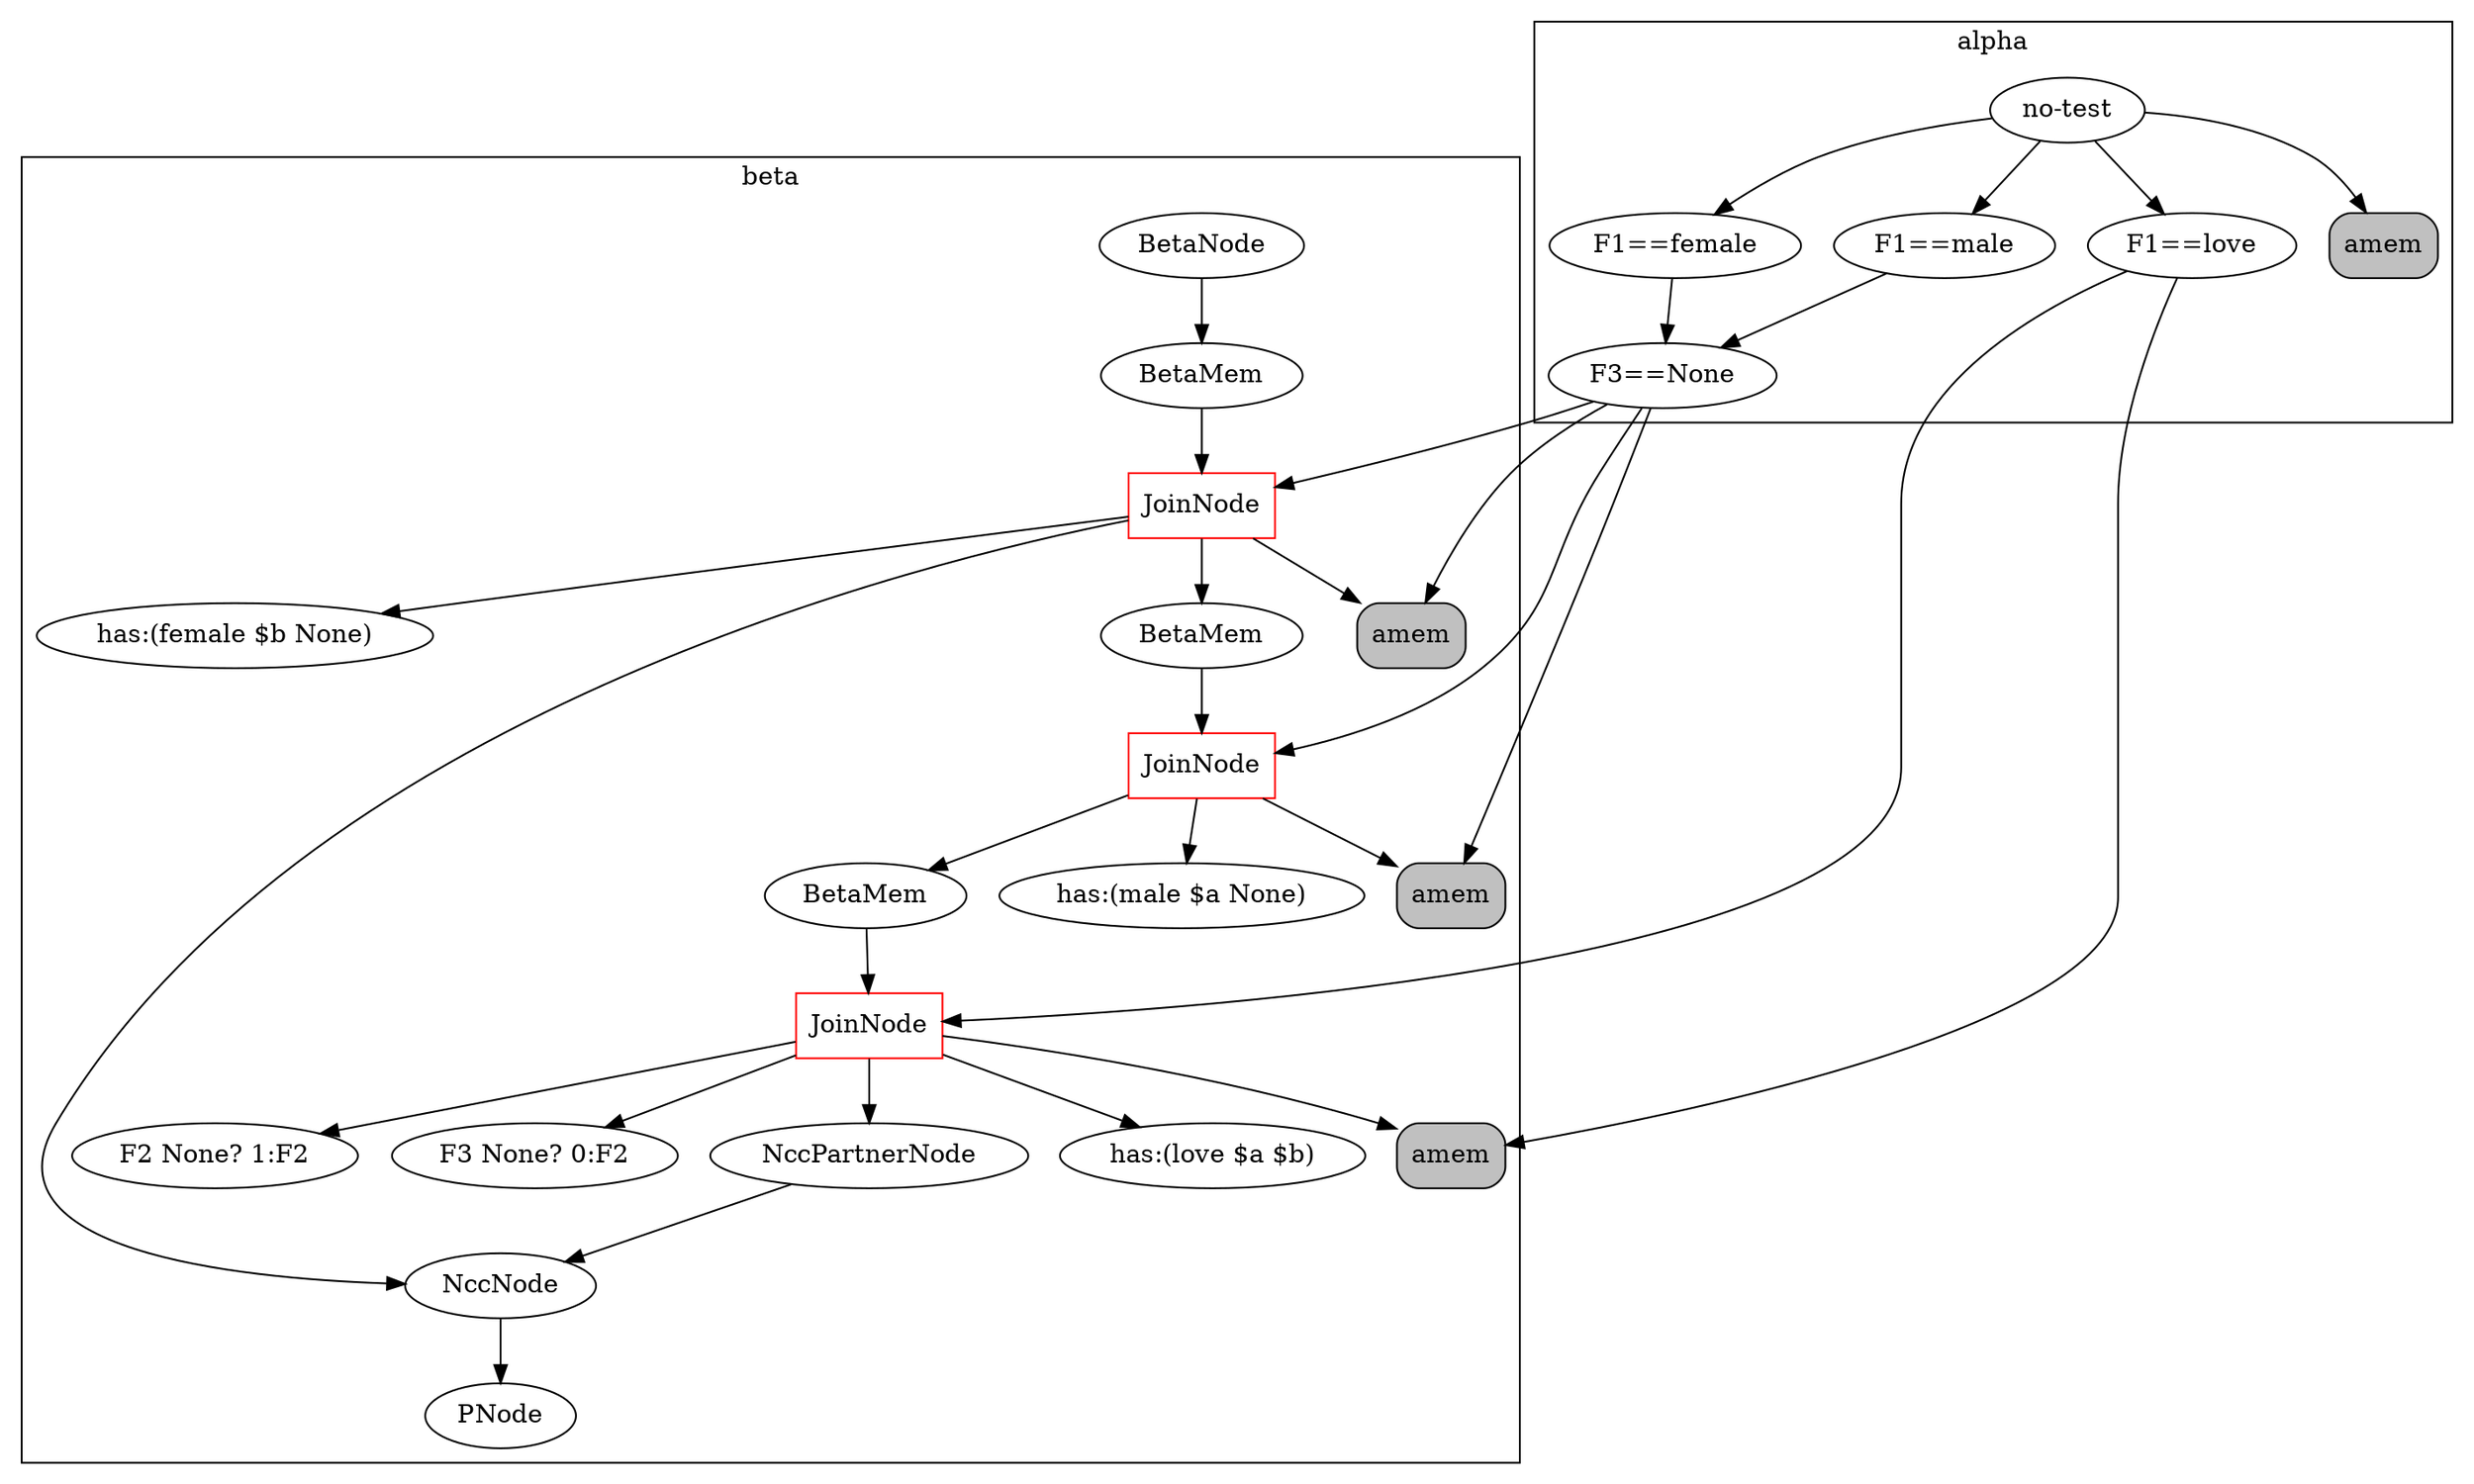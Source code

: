 digraph {
	subgraph cluster_1 {
	label = beta
	"BetaNode 139689726815816" [label="BetaNode"];
	"BetaNode 139689726815816" -> "BetaMemory 139689726934320";
	"BetaMemory 139689726934320" [label="BetaMem"];
	"BetaMemory 139689726934320" -> "JoinNode 139689726934600";
	"JoinNode 139689726934600" [shape=box, color=red, label="JoinNode"];
	"JoinNode 139689726934600" -> "amem:<rete.alpha.AlphaMemory object at 0x7f0c0c8d7e10>"
	"JoinNode 139689726934600" -> "has:(female $b None)"
	"JoinNode 139689726934600" -> "BetaMemory 139689726934712";
	"BetaMemory 139689726934712" [label="BetaMem"];
	"BetaMemory 139689726934712" -> "JoinNode 139689726934936";
	"JoinNode 139689726934936" [shape=box, color=red, label="JoinNode"];
	"JoinNode 139689726934936" -> "amem:<rete.alpha.AlphaMemory object at 0x7f0c0c8d7f60>"
	"JoinNode 139689726934936" -> "has:(male $a None)"
	"JoinNode 139689726934936" -> "BetaMemory 139689726934992";
	"BetaMemory 139689726934992" [label="BetaMem"];
	"BetaMemory 139689726934992" -> "JoinNode 139689726980392";
	"JoinNode 139689726980392" [shape=box, color=red, label="JoinNode"];
	"JoinNode 139689726980392" -> "amem:<rete.alpha.AlphaMemory object at 0x7f0c0c8e3080>"
	"JoinNode 139689726980392" -> "has:(love $a $b)"
	"JoinNode 139689726980392" -> "F2 None? 1:F2"
	"JoinNode 139689726980392" -> "F3 None? 0:F2"
	"JoinNode 139689726980392" -> "<rete.ncc_node.NccPartnerNode object at 0x7f0c0c8e3160>";
	"<rete.ncc_node.NccPartnerNode object at 0x7f0c0c8e3160>" [label="NccPartnerNode"];
	"<rete.ncc_node.NccPartnerNode object at 0x7f0c0c8e3160>" -> "<rete.ncc_node.NccNode object at 0x7f0c0c8d7e80>";
	"JoinNode 139689726934600" -> "<rete.ncc_node.NccNode object at 0x7f0c0c8d7e80>";
	"<rete.ncc_node.NccNode object at 0x7f0c0c8d7e80>" [label="NccNode"];
	"<rete.ncc_node.NccNode object at 0x7f0c0c8d7e80>" -> "PNode 139689726934264";
	"PNode 139689726934264" [label="PNode"];
	}
	subgraph cluster_0 {
	label = alpha
	"no-test" -> "F1==female";
	"F1==female" -> "F3==None";
	"F3==None" -> "amem:<rete.alpha.AlphaMemory object at 0x7f0c0c8d7e10>";
	"amem:<rete.alpha.AlphaMemory object at 0x7f0c0c8d7e10>" [shape=box, style="rounded,filled", label="amem", fillcolor=gray];
	"no-test" -> "F1==male";
	"F1==male" -> "F3==None";
	"F3==None" -> "amem:<rete.alpha.AlphaMemory object at 0x7f0c0c8d7f60>";
	"amem:<rete.alpha.AlphaMemory object at 0x7f0c0c8d7f60>" [shape=box, style="rounded,filled", label="amem", fillcolor=gray];
	"no-test" -> "F1==love";
	"F1==love" -> "amem:<rete.alpha.AlphaMemory object at 0x7f0c0c8e3080>";
	"amem:<rete.alpha.AlphaMemory object at 0x7f0c0c8e3080>" [shape=box, style="rounded,filled", label="amem", fillcolor=gray];
	"no-test" -> "amem:<rete.alpha.AlphaMemory object at 0x7f0c0c8bacc0>";
	"amem:<rete.alpha.AlphaMemory object at 0x7f0c0c8bacc0>" [shape=box, style="rounded,filled", label="amem", fillcolor=gray];
	}
	"F3==None" -> "JoinNode 139689726934600";
	"F3==None" -> "JoinNode 139689726934936";
	"F1==love" -> "JoinNode 139689726980392";
}